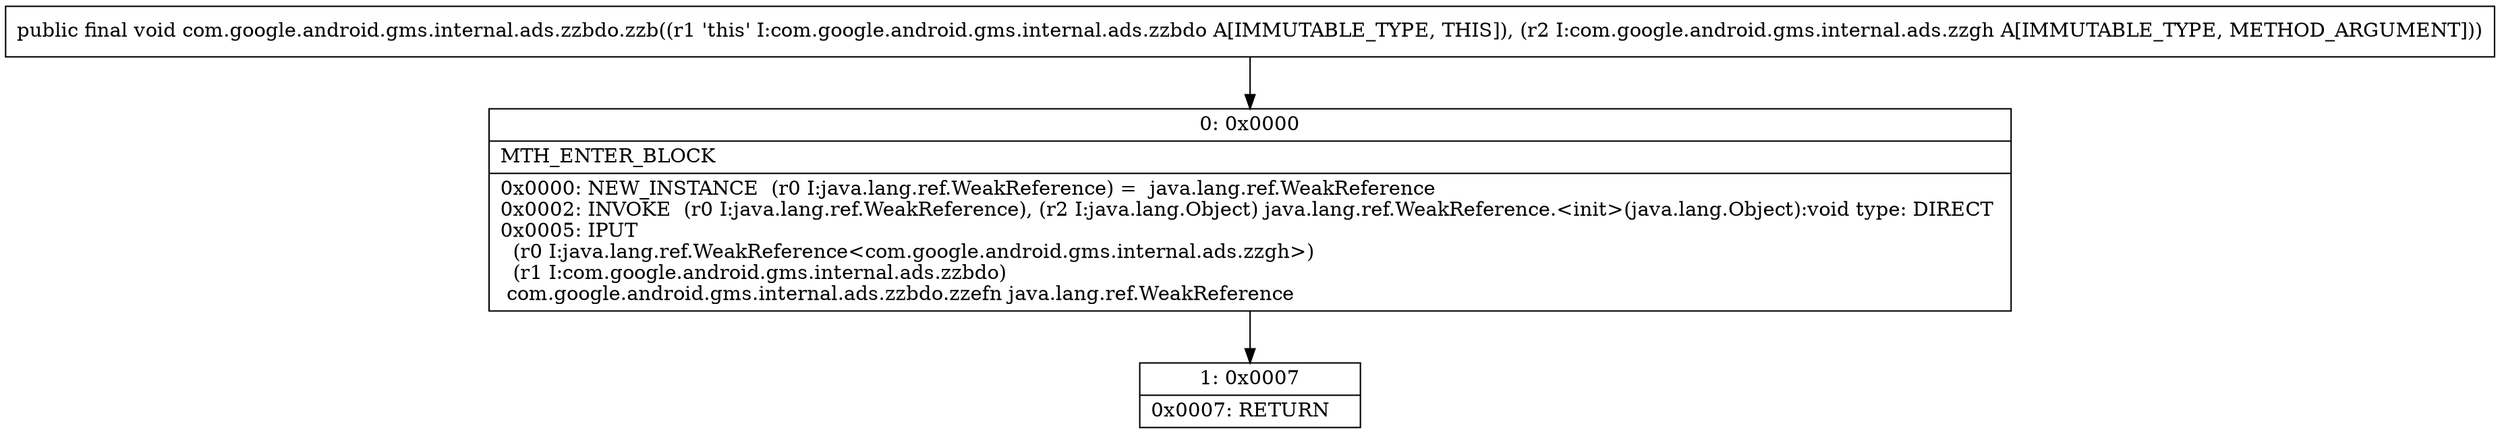 digraph "CFG forcom.google.android.gms.internal.ads.zzbdo.zzb(Lcom\/google\/android\/gms\/internal\/ads\/zzgh;)V" {
Node_0 [shape=record,label="{0\:\ 0x0000|MTH_ENTER_BLOCK\l|0x0000: NEW_INSTANCE  (r0 I:java.lang.ref.WeakReference) =  java.lang.ref.WeakReference \l0x0002: INVOKE  (r0 I:java.lang.ref.WeakReference), (r2 I:java.lang.Object) java.lang.ref.WeakReference.\<init\>(java.lang.Object):void type: DIRECT \l0x0005: IPUT  \l  (r0 I:java.lang.ref.WeakReference\<com.google.android.gms.internal.ads.zzgh\>)\l  (r1 I:com.google.android.gms.internal.ads.zzbdo)\l com.google.android.gms.internal.ads.zzbdo.zzefn java.lang.ref.WeakReference \l}"];
Node_1 [shape=record,label="{1\:\ 0x0007|0x0007: RETURN   \l}"];
MethodNode[shape=record,label="{public final void com.google.android.gms.internal.ads.zzbdo.zzb((r1 'this' I:com.google.android.gms.internal.ads.zzbdo A[IMMUTABLE_TYPE, THIS]), (r2 I:com.google.android.gms.internal.ads.zzgh A[IMMUTABLE_TYPE, METHOD_ARGUMENT])) }"];
MethodNode -> Node_0;
Node_0 -> Node_1;
}

